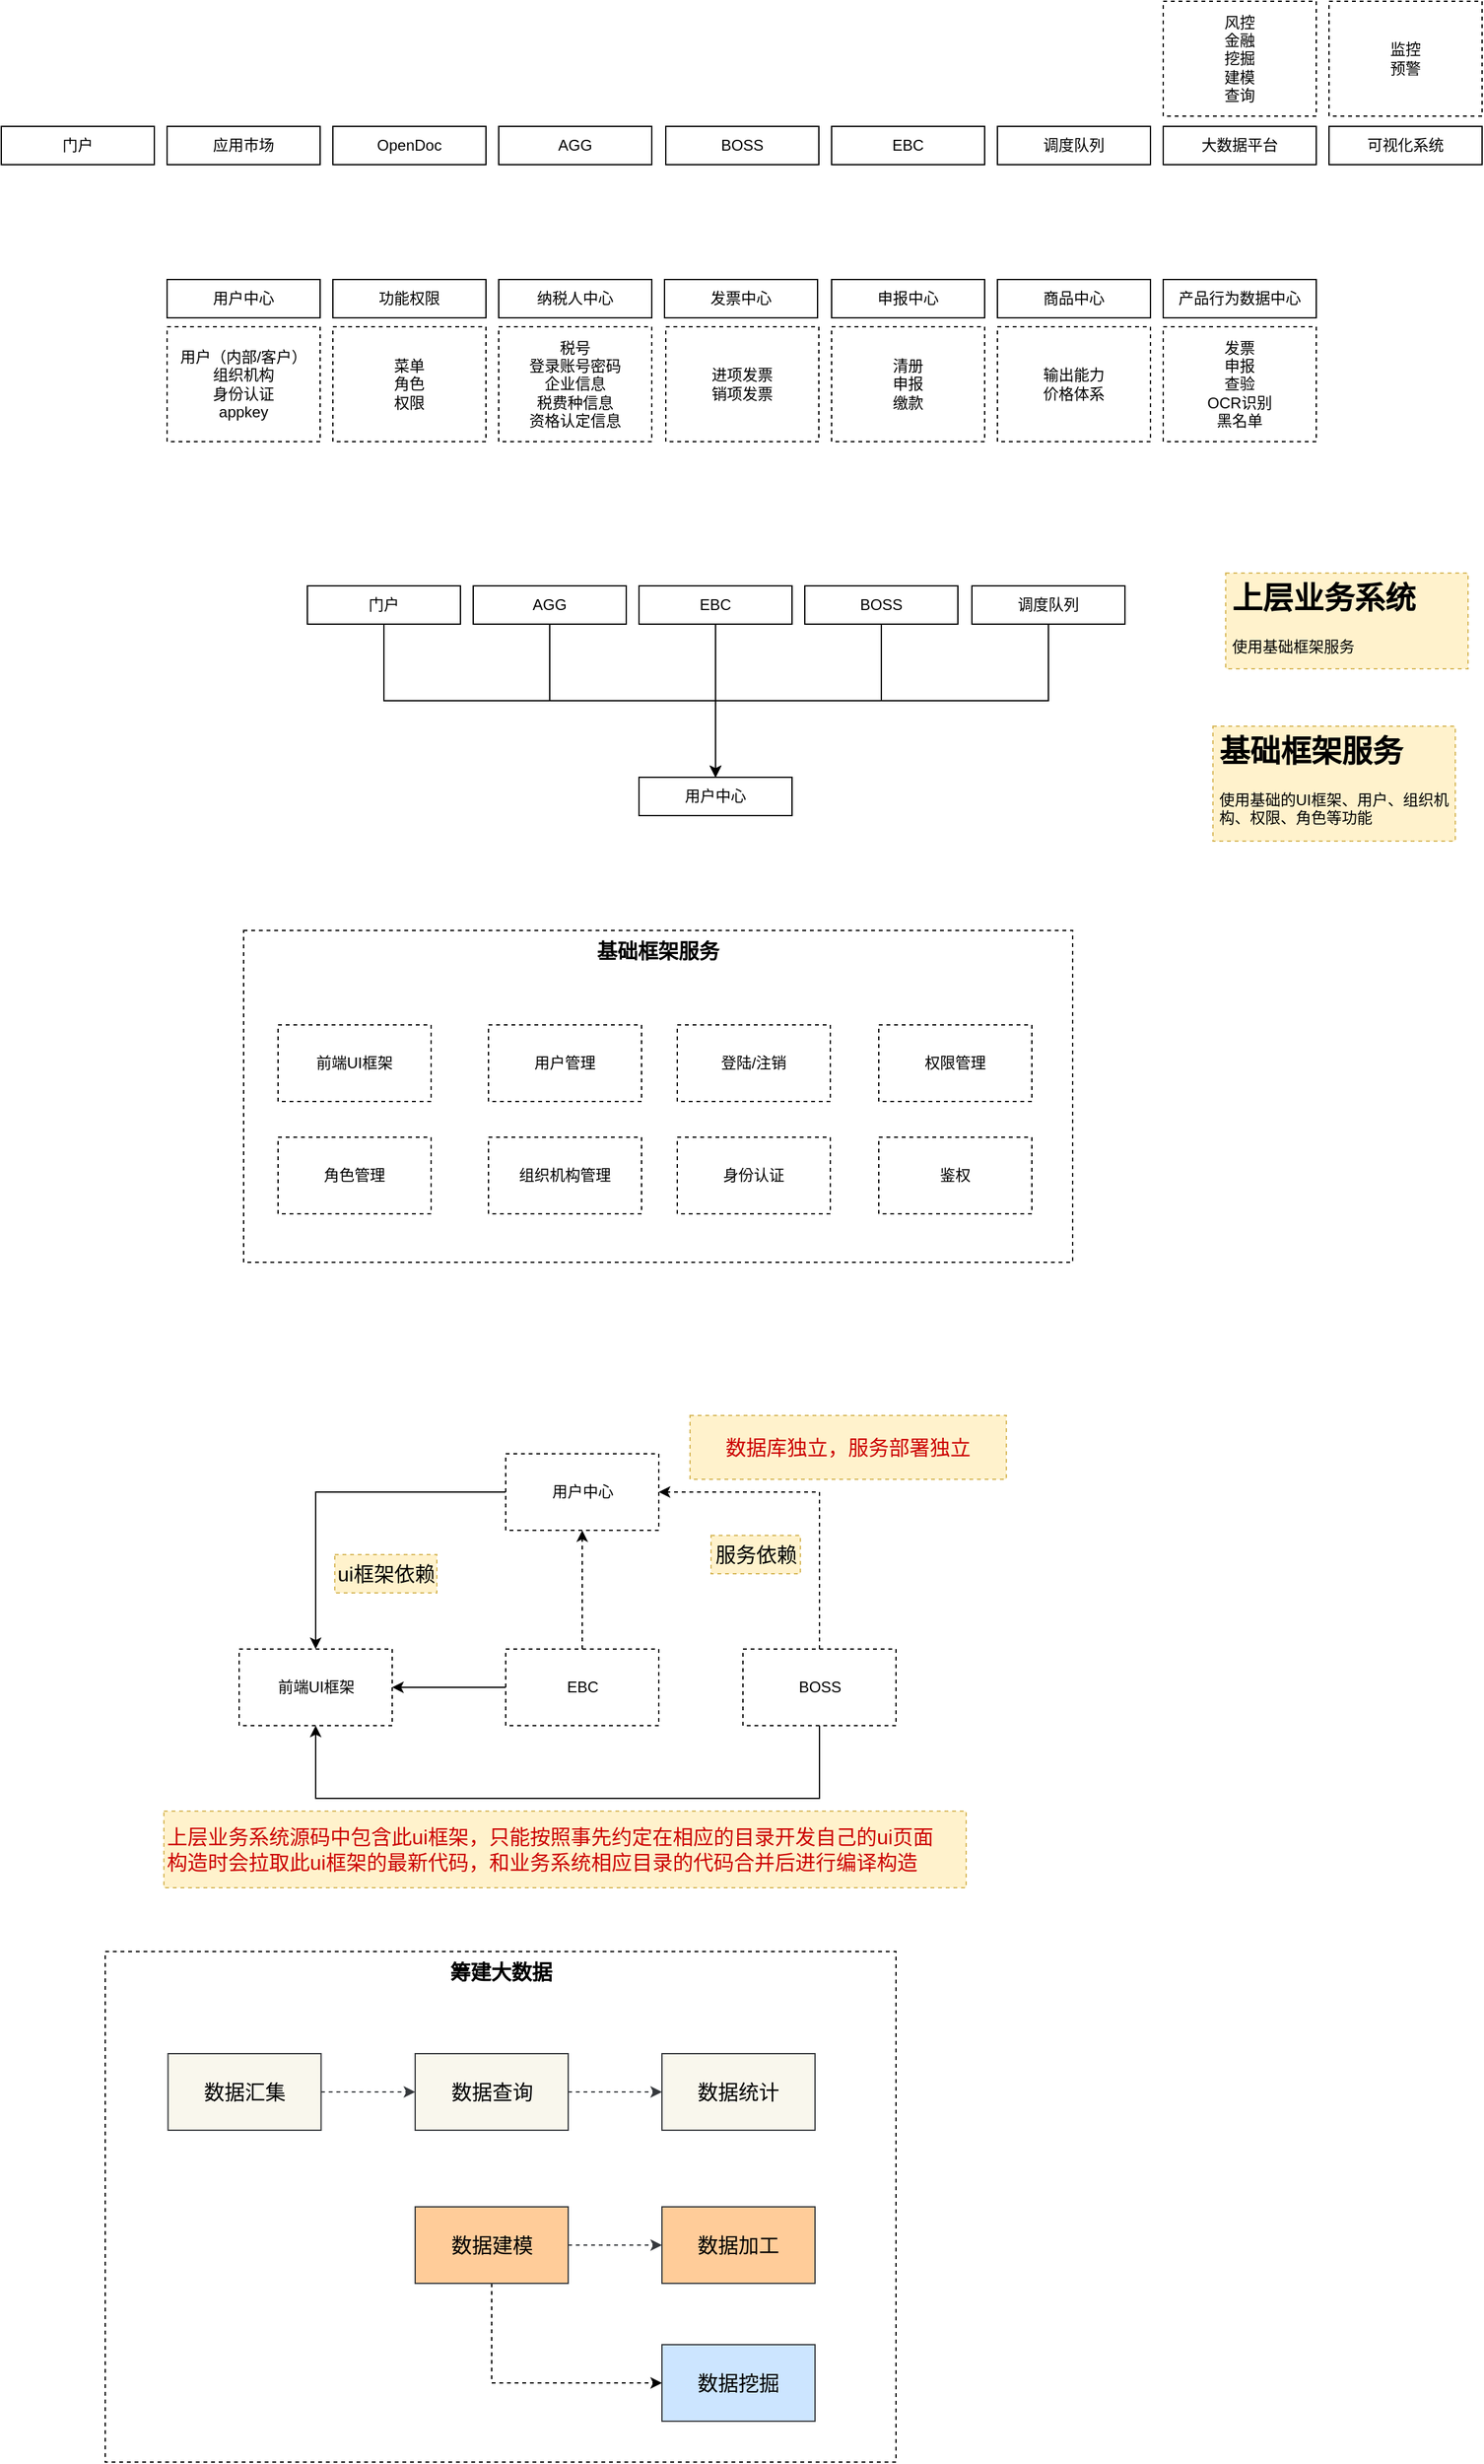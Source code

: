 <mxfile version="16.5.3" type="github">
  <diagram id="OSP3-zvOweL5_SzKogOt" name="第 1 页">
    <mxGraphModel dx="1447" dy="827" grid="1" gridSize="10" guides="1" tooltips="1" connect="1" arrows="1" fold="1" page="1" pageScale="1" pageWidth="827" pageHeight="1169" math="0" shadow="0">
      <root>
        <mxCell id="0" />
        <mxCell id="1" parent="0" />
        <mxCell id="V9ja9C6b1R4F-isLnQs--100" value="&lt;b&gt;筹建大数据&lt;/b&gt;" style="rounded=0;whiteSpace=wrap;html=1;fontSize=16;fontColor=#000000;dashed=1;align=center;verticalAlign=top;" vertex="1" parent="1">
          <mxGeometry x="121.5" y="1560" width="620" height="400" as="geometry" />
        </mxCell>
        <mxCell id="V9ja9C6b1R4F-isLnQs--1" value="门户" style="rounded=0;whiteSpace=wrap;html=1;" vertex="1" parent="1">
          <mxGeometry x="40" y="130" width="120" height="30" as="geometry" />
        </mxCell>
        <mxCell id="V9ja9C6b1R4F-isLnQs--2" value="应用市场" style="rounded=0;whiteSpace=wrap;html=1;" vertex="1" parent="1">
          <mxGeometry x="170" y="130" width="120" height="30" as="geometry" />
        </mxCell>
        <mxCell id="V9ja9C6b1R4F-isLnQs--3" value="OpenDoc" style="rounded=0;whiteSpace=wrap;html=1;" vertex="1" parent="1">
          <mxGeometry x="300" y="130" width="120" height="30" as="geometry" />
        </mxCell>
        <mxCell id="V9ja9C6b1R4F-isLnQs--4" value="AGG" style="rounded=0;whiteSpace=wrap;html=1;" vertex="1" parent="1">
          <mxGeometry x="430" y="130" width="120" height="30" as="geometry" />
        </mxCell>
        <mxCell id="V9ja9C6b1R4F-isLnQs--5" value="可视化系统" style="rounded=0;whiteSpace=wrap;html=1;" vertex="1" parent="1">
          <mxGeometry x="1081" y="130" width="120" height="30" as="geometry" />
        </mxCell>
        <mxCell id="V9ja9C6b1R4F-isLnQs--6" value="BOSS" style="rounded=0;whiteSpace=wrap;html=1;" vertex="1" parent="1">
          <mxGeometry x="561" y="130" width="120" height="30" as="geometry" />
        </mxCell>
        <mxCell id="V9ja9C6b1R4F-isLnQs--7" value="调度队列" style="rounded=0;whiteSpace=wrap;html=1;" vertex="1" parent="1">
          <mxGeometry x="821" y="130" width="120" height="30" as="geometry" />
        </mxCell>
        <mxCell id="V9ja9C6b1R4F-isLnQs--8" value="大数据平台" style="rounded=0;whiteSpace=wrap;html=1;" vertex="1" parent="1">
          <mxGeometry x="951" y="130" width="120" height="30" as="geometry" />
        </mxCell>
        <mxCell id="V9ja9C6b1R4F-isLnQs--9" value="EBC" style="rounded=0;whiteSpace=wrap;html=1;" vertex="1" parent="1">
          <mxGeometry x="691" y="130" width="120" height="30" as="geometry" />
        </mxCell>
        <mxCell id="V9ja9C6b1R4F-isLnQs--13" value="风控&lt;br&gt;金融&lt;br&gt;挖掘&lt;br&gt;建模&lt;br&gt;查询" style="rounded=0;whiteSpace=wrap;html=1;dashed=1;" vertex="1" parent="1">
          <mxGeometry x="951" y="32" width="120" height="90" as="geometry" />
        </mxCell>
        <mxCell id="V9ja9C6b1R4F-isLnQs--14" value="监控&lt;br&gt;预警" style="rounded=0;whiteSpace=wrap;html=1;dashed=1;" vertex="1" parent="1">
          <mxGeometry x="1081" y="32" width="120" height="90" as="geometry" />
        </mxCell>
        <mxCell id="V9ja9C6b1R4F-isLnQs--15" value="用户中心" style="rounded=0;whiteSpace=wrap;html=1;" vertex="1" parent="1">
          <mxGeometry x="170" y="250" width="120" height="30" as="geometry" />
        </mxCell>
        <mxCell id="V9ja9C6b1R4F-isLnQs--16" value="功能权限" style="rounded=0;whiteSpace=wrap;html=1;" vertex="1" parent="1">
          <mxGeometry x="300" y="250" width="120" height="30" as="geometry" />
        </mxCell>
        <mxCell id="V9ja9C6b1R4F-isLnQs--17" value="纳税人中心" style="rounded=0;whiteSpace=wrap;html=1;" vertex="1" parent="1">
          <mxGeometry x="430" y="250" width="120" height="30" as="geometry" />
        </mxCell>
        <mxCell id="V9ja9C6b1R4F-isLnQs--18" value="发票中心" style="rounded=0;whiteSpace=wrap;html=1;" vertex="1" parent="1">
          <mxGeometry x="560" y="250" width="120" height="30" as="geometry" />
        </mxCell>
        <mxCell id="V9ja9C6b1R4F-isLnQs--19" value="申报中心" style="rounded=0;whiteSpace=wrap;html=1;" vertex="1" parent="1">
          <mxGeometry x="691" y="250" width="120" height="30" as="geometry" />
        </mxCell>
        <mxCell id="V9ja9C6b1R4F-isLnQs--20" value="商品中心" style="rounded=0;whiteSpace=wrap;html=1;" vertex="1" parent="1">
          <mxGeometry x="821" y="250" width="120" height="30" as="geometry" />
        </mxCell>
        <mxCell id="V9ja9C6b1R4F-isLnQs--21" value="产品行为数据中心" style="rounded=0;whiteSpace=wrap;html=1;" vertex="1" parent="1">
          <mxGeometry x="951" y="250" width="120" height="30" as="geometry" />
        </mxCell>
        <mxCell id="V9ja9C6b1R4F-isLnQs--22" value="用户（内部/客户）&lt;br&gt;组织机构&lt;br&gt;身份认证&lt;br&gt;appkey" style="rounded=0;whiteSpace=wrap;html=1;dashed=1;" vertex="1" parent="1">
          <mxGeometry x="170" y="287" width="120" height="90" as="geometry" />
        </mxCell>
        <mxCell id="V9ja9C6b1R4F-isLnQs--23" value="菜单&lt;br&gt;角色&lt;br&gt;权限" style="rounded=0;whiteSpace=wrap;html=1;dashed=1;" vertex="1" parent="1">
          <mxGeometry x="300" y="287" width="120" height="90" as="geometry" />
        </mxCell>
        <mxCell id="V9ja9C6b1R4F-isLnQs--24" value="税号&lt;br&gt;登录账号密码&lt;br&gt;企业信息&lt;br&gt;税费种信息&lt;br&gt;资格认定信息" style="rounded=0;whiteSpace=wrap;html=1;dashed=1;" vertex="1" parent="1">
          <mxGeometry x="430" y="287" width="120" height="90" as="geometry" />
        </mxCell>
        <mxCell id="V9ja9C6b1R4F-isLnQs--25" value="进项发票&lt;br&gt;销项发票" style="rounded=0;whiteSpace=wrap;html=1;dashed=1;" vertex="1" parent="1">
          <mxGeometry x="561" y="287" width="120" height="90" as="geometry" />
        </mxCell>
        <mxCell id="V9ja9C6b1R4F-isLnQs--26" value="清册&lt;br&gt;申报&lt;br&gt;缴款" style="rounded=0;whiteSpace=wrap;html=1;dashed=1;" vertex="1" parent="1">
          <mxGeometry x="691" y="287" width="120" height="90" as="geometry" />
        </mxCell>
        <mxCell id="V9ja9C6b1R4F-isLnQs--27" value="输出能力&lt;br&gt;价格体系" style="rounded=0;whiteSpace=wrap;html=1;dashed=1;" vertex="1" parent="1">
          <mxGeometry x="821" y="287" width="120" height="90" as="geometry" />
        </mxCell>
        <mxCell id="V9ja9C6b1R4F-isLnQs--28" value="发票&lt;br&gt;申报&lt;br&gt;查验&lt;br&gt;OCR识别&lt;br&gt;黑名单" style="rounded=0;whiteSpace=wrap;html=1;dashed=1;" vertex="1" parent="1">
          <mxGeometry x="951" y="287" width="120" height="90" as="geometry" />
        </mxCell>
        <mxCell id="V9ja9C6b1R4F-isLnQs--39" style="edgeStyle=orthogonalEdgeStyle;rounded=0;orthogonalLoop=1;jettySize=auto;html=1;exitX=0.5;exitY=1;exitDx=0;exitDy=0;entryX=0.5;entryY=0;entryDx=0;entryDy=0;" edge="1" parent="1" source="V9ja9C6b1R4F-isLnQs--29" target="V9ja9C6b1R4F-isLnQs--36">
          <mxGeometry relative="1" as="geometry">
            <mxPoint x="460" y="640" as="targetPoint" />
          </mxGeometry>
        </mxCell>
        <mxCell id="V9ja9C6b1R4F-isLnQs--29" value="门户" style="rounded=0;whiteSpace=wrap;html=1;" vertex="1" parent="1">
          <mxGeometry x="280" y="490" width="120" height="30" as="geometry" />
        </mxCell>
        <mxCell id="V9ja9C6b1R4F-isLnQs--30" value="AGG" style="rounded=0;whiteSpace=wrap;html=1;" vertex="1" parent="1">
          <mxGeometry x="410" y="490" width="120" height="30" as="geometry" />
        </mxCell>
        <mxCell id="V9ja9C6b1R4F-isLnQs--31" value="EBC" style="rounded=0;whiteSpace=wrap;html=1;" vertex="1" parent="1">
          <mxGeometry x="540" y="490" width="120" height="30" as="geometry" />
        </mxCell>
        <mxCell id="V9ja9C6b1R4F-isLnQs--32" value="BOSS" style="rounded=0;whiteSpace=wrap;html=1;" vertex="1" parent="1">
          <mxGeometry x="670" y="490" width="120" height="30" as="geometry" />
        </mxCell>
        <mxCell id="V9ja9C6b1R4F-isLnQs--33" value="调度队列" style="rounded=0;whiteSpace=wrap;html=1;" vertex="1" parent="1">
          <mxGeometry x="801" y="490" width="120" height="30" as="geometry" />
        </mxCell>
        <mxCell id="V9ja9C6b1R4F-isLnQs--36" value="用户中心" style="rounded=0;whiteSpace=wrap;html=1;" vertex="1" parent="1">
          <mxGeometry x="540" y="640" width="120" height="30" as="geometry" />
        </mxCell>
        <mxCell id="V9ja9C6b1R4F-isLnQs--40" style="edgeStyle=orthogonalEdgeStyle;rounded=0;orthogonalLoop=1;jettySize=auto;html=1;entryX=0.5;entryY=0;entryDx=0;entryDy=0;exitX=0.5;exitY=1;exitDx=0;exitDy=0;" edge="1" parent="1" source="V9ja9C6b1R4F-isLnQs--30" target="V9ja9C6b1R4F-isLnQs--36">
          <mxGeometry relative="1" as="geometry">
            <mxPoint x="630" y="620" as="targetPoint" />
            <mxPoint x="440" y="530" as="sourcePoint" />
          </mxGeometry>
        </mxCell>
        <mxCell id="V9ja9C6b1R4F-isLnQs--41" style="edgeStyle=orthogonalEdgeStyle;rounded=0;orthogonalLoop=1;jettySize=auto;html=1;exitX=0.5;exitY=1;exitDx=0;exitDy=0;entryX=0.5;entryY=0;entryDx=0;entryDy=0;" edge="1" parent="1" source="V9ja9C6b1R4F-isLnQs--33" target="V9ja9C6b1R4F-isLnQs--36">
          <mxGeometry relative="1" as="geometry">
            <mxPoint x="620" y="610" as="targetPoint" />
            <mxPoint x="530.94" y="690" as="sourcePoint" />
          </mxGeometry>
        </mxCell>
        <mxCell id="V9ja9C6b1R4F-isLnQs--42" style="edgeStyle=orthogonalEdgeStyle;rounded=0;orthogonalLoop=1;jettySize=auto;html=1;exitX=0.5;exitY=1;exitDx=0;exitDy=0;entryX=0.5;entryY=0;entryDx=0;entryDy=0;" edge="1" parent="1" source="V9ja9C6b1R4F-isLnQs--31" target="V9ja9C6b1R4F-isLnQs--36">
          <mxGeometry relative="1" as="geometry">
            <mxPoint x="1081" y="640" as="targetPoint" />
            <mxPoint x="801" y="550" as="sourcePoint" />
          </mxGeometry>
        </mxCell>
        <mxCell id="V9ja9C6b1R4F-isLnQs--44" style="edgeStyle=orthogonalEdgeStyle;rounded=0;orthogonalLoop=1;jettySize=auto;html=1;exitX=0.5;exitY=1;exitDx=0;exitDy=0;entryX=0.5;entryY=0;entryDx=0;entryDy=0;" edge="1" parent="1" source="V9ja9C6b1R4F-isLnQs--32" target="V9ja9C6b1R4F-isLnQs--36">
          <mxGeometry relative="1" as="geometry">
            <mxPoint x="620" y="610" as="targetPoint" />
            <mxPoint x="691" y="610" as="sourcePoint" />
          </mxGeometry>
        </mxCell>
        <mxCell id="V9ja9C6b1R4F-isLnQs--46" value="&lt;h1&gt;上层业务系统&lt;/h1&gt;&lt;div&gt;使用基础框架服务&lt;/div&gt;" style="text;html=1;strokeColor=#d6b656;fillColor=#fff2cc;spacing=5;spacingTop=-20;whiteSpace=wrap;overflow=hidden;rounded=0;dashed=1;" vertex="1" parent="1">
          <mxGeometry x="1000" y="480" width="190" height="75" as="geometry" />
        </mxCell>
        <mxCell id="V9ja9C6b1R4F-isLnQs--47" value="&lt;h1&gt;基础框架服务&lt;/h1&gt;&lt;div&gt;使用基础的UI框架、用户、组织机构、权限、角色等功能&lt;/div&gt;" style="text;html=1;strokeColor=#d6b656;fillColor=#fff2cc;spacing=5;spacingTop=-20;whiteSpace=wrap;overflow=hidden;rounded=0;dashed=1;" vertex="1" parent="1">
          <mxGeometry x="990" y="600" width="190" height="90" as="geometry" />
        </mxCell>
        <mxCell id="V9ja9C6b1R4F-isLnQs--48" value="&lt;font style=&quot;font-size: 16px&quot;&gt;基础框架服务&lt;/font&gt;" style="whiteSpace=wrap;html=1;dashed=1;verticalAlign=top;fontStyle=1" vertex="1" parent="1">
          <mxGeometry x="230" y="760" width="650" height="260" as="geometry" />
        </mxCell>
        <mxCell id="V9ja9C6b1R4F-isLnQs--49" value="前端UI框架" style="rounded=0;whiteSpace=wrap;html=1;dashed=1;" vertex="1" parent="1">
          <mxGeometry x="257" y="834" width="120" height="60" as="geometry" />
        </mxCell>
        <mxCell id="V9ja9C6b1R4F-isLnQs--50" value="用户管理" style="rounded=0;whiteSpace=wrap;html=1;dashed=1;" vertex="1" parent="1">
          <mxGeometry x="422" y="834" width="120" height="60" as="geometry" />
        </mxCell>
        <mxCell id="V9ja9C6b1R4F-isLnQs--51" value="组织机构管理" style="rounded=0;whiteSpace=wrap;html=1;dashed=1;" vertex="1" parent="1">
          <mxGeometry x="422" y="922" width="120" height="60" as="geometry" />
        </mxCell>
        <mxCell id="V9ja9C6b1R4F-isLnQs--52" value="登陆/注销" style="rounded=0;whiteSpace=wrap;html=1;dashed=1;" vertex="1" parent="1">
          <mxGeometry x="570" y="834" width="120" height="60" as="geometry" />
        </mxCell>
        <mxCell id="V9ja9C6b1R4F-isLnQs--53" value="角色管理" style="rounded=0;whiteSpace=wrap;html=1;dashed=1;" vertex="1" parent="1">
          <mxGeometry x="257" y="922" width="120" height="60" as="geometry" />
        </mxCell>
        <mxCell id="V9ja9C6b1R4F-isLnQs--54" value="权限管理" style="rounded=0;whiteSpace=wrap;html=1;dashed=1;" vertex="1" parent="1">
          <mxGeometry x="728" y="834" width="120" height="60" as="geometry" />
        </mxCell>
        <mxCell id="V9ja9C6b1R4F-isLnQs--67" value="身份认证" style="rounded=0;whiteSpace=wrap;html=1;dashed=1;" vertex="1" parent="1">
          <mxGeometry x="570" y="922" width="120" height="60" as="geometry" />
        </mxCell>
        <mxCell id="V9ja9C6b1R4F-isLnQs--68" value="鉴权" style="rounded=0;whiteSpace=wrap;html=1;dashed=1;" vertex="1" parent="1">
          <mxGeometry x="728" y="922" width="120" height="60" as="geometry" />
        </mxCell>
        <mxCell id="V9ja9C6b1R4F-isLnQs--73" style="edgeStyle=orthogonalEdgeStyle;rounded=0;orthogonalLoop=1;jettySize=auto;html=1;exitX=0;exitY=0.5;exitDx=0;exitDy=0;fontSize=16;entryX=1;entryY=0.5;entryDx=0;entryDy=0;" edge="1" parent="1" source="V9ja9C6b1R4F-isLnQs--70" target="V9ja9C6b1R4F-isLnQs--69">
          <mxGeometry relative="1" as="geometry">
            <mxPoint x="355.5" y="1387" as="targetPoint" />
          </mxGeometry>
        </mxCell>
        <mxCell id="V9ja9C6b1R4F-isLnQs--69" value="前端UI框架" style="rounded=0;whiteSpace=wrap;html=1;dashed=1;" vertex="1" parent="1">
          <mxGeometry x="226.5" y="1323" width="120" height="60" as="geometry" />
        </mxCell>
        <mxCell id="V9ja9C6b1R4F-isLnQs--70" value="EBC" style="rounded=0;whiteSpace=wrap;html=1;dashed=1;" vertex="1" parent="1">
          <mxGeometry x="435.5" y="1323" width="120" height="60" as="geometry" />
        </mxCell>
        <mxCell id="V9ja9C6b1R4F-isLnQs--71" value="用户中心" style="rounded=0;whiteSpace=wrap;html=1;dashed=1;" vertex="1" parent="1">
          <mxGeometry x="435.5" y="1170" width="120" height="60" as="geometry" />
        </mxCell>
        <mxCell id="V9ja9C6b1R4F-isLnQs--72" value="BOSS" style="rounded=0;whiteSpace=wrap;html=1;dashed=1;" vertex="1" parent="1">
          <mxGeometry x="621.5" y="1323" width="120" height="60" as="geometry" />
        </mxCell>
        <mxCell id="V9ja9C6b1R4F-isLnQs--74" style="edgeStyle=orthogonalEdgeStyle;rounded=0;orthogonalLoop=1;jettySize=auto;html=1;exitX=0.5;exitY=1;exitDx=0;exitDy=0;fontSize=16;entryX=0.5;entryY=1;entryDx=0;entryDy=0;" edge="1" parent="1" source="V9ja9C6b1R4F-isLnQs--72" target="V9ja9C6b1R4F-isLnQs--69">
          <mxGeometry relative="1" as="geometry">
            <mxPoint x="445.5" y="1536" as="targetPoint" />
            <mxPoint x="584.5" y="1446" as="sourcePoint" />
            <Array as="points">
              <mxPoint x="681.5" y="1440" />
              <mxPoint x="286.5" y="1440" />
            </Array>
          </mxGeometry>
        </mxCell>
        <mxCell id="V9ja9C6b1R4F-isLnQs--76" style="edgeStyle=orthogonalEdgeStyle;rounded=0;orthogonalLoop=1;jettySize=auto;html=1;exitX=0;exitY=0.5;exitDx=0;exitDy=0;fontSize=16;entryX=0.5;entryY=0;entryDx=0;entryDy=0;" edge="1" parent="1" source="V9ja9C6b1R4F-isLnQs--71" target="V9ja9C6b1R4F-isLnQs--69">
          <mxGeometry relative="1" as="geometry">
            <mxPoint x="256.5" y="1367" as="targetPoint" />
            <mxPoint x="395.5" y="1488" as="sourcePoint" />
            <Array as="points">
              <mxPoint x="286.5" y="1200" />
            </Array>
          </mxGeometry>
        </mxCell>
        <mxCell id="V9ja9C6b1R4F-isLnQs--77" style="edgeStyle=orthogonalEdgeStyle;rounded=0;orthogonalLoop=1;jettySize=auto;html=1;exitX=0.5;exitY=0;exitDx=0;exitDy=0;fontSize=16;entryX=1;entryY=0.5;entryDx=0;entryDy=0;dashed=1;" edge="1" parent="1" source="V9ja9C6b1R4F-isLnQs--72" target="V9ja9C6b1R4F-isLnQs--71">
          <mxGeometry relative="1" as="geometry">
            <mxPoint x="665.5" y="1488" as="targetPoint" />
            <mxPoint x="824.5" y="1408" as="sourcePoint" />
          </mxGeometry>
        </mxCell>
        <mxCell id="V9ja9C6b1R4F-isLnQs--79" style="edgeStyle=orthogonalEdgeStyle;rounded=0;orthogonalLoop=1;jettySize=auto;html=1;exitX=0.5;exitY=0;exitDx=0;exitDy=0;fontSize=16;entryX=0.5;entryY=1;entryDx=0;entryDy=0;dashed=1;" edge="1" parent="1" source="V9ja9C6b1R4F-isLnQs--70" target="V9ja9C6b1R4F-isLnQs--71">
          <mxGeometry relative="1" as="geometry">
            <mxPoint x="376.5" y="1283" as="targetPoint" />
            <mxPoint x="476.5" y="1410" as="sourcePoint" />
          </mxGeometry>
        </mxCell>
        <mxCell id="V9ja9C6b1R4F-isLnQs--82" value="服务依赖" style="text;html=1;strokeColor=#d6b656;fillColor=#fff2cc;align=center;verticalAlign=middle;whiteSpace=wrap;rounded=0;dashed=1;fontSize=16;" vertex="1" parent="1">
          <mxGeometry x="596.5" y="1234" width="70" height="30" as="geometry" />
        </mxCell>
        <mxCell id="V9ja9C6b1R4F-isLnQs--83" value="ui框架依赖" style="text;html=1;strokeColor=#d6b656;fillColor=#fff2cc;align=center;verticalAlign=middle;whiteSpace=wrap;rounded=0;dashed=1;fontSize=16;" vertex="1" parent="1">
          <mxGeometry x="301.5" y="1249" width="80" height="30" as="geometry" />
        </mxCell>
        <mxCell id="V9ja9C6b1R4F-isLnQs--84" value="&lt;font&gt;数据库独立，服务部署独立&lt;/font&gt;" style="text;html=1;strokeColor=#d6b656;fillColor=#fff2cc;align=center;verticalAlign=middle;whiteSpace=wrap;rounded=0;dashed=1;fontSize=16;fontColor=#CC0000;" vertex="1" parent="1">
          <mxGeometry x="580" y="1140" width="248" height="50" as="geometry" />
        </mxCell>
        <mxCell id="V9ja9C6b1R4F-isLnQs--85" value="上层业务系统源码中包含此ui框架，只能按照事先约定在相应的目录开发自己的ui页面&lt;br&gt;构造时会拉取此ui框架的最新代码，和业务系统相应目录的代码合并后进行编译构造" style="text;html=1;strokeColor=#d6b656;fillColor=#fff2cc;align=left;verticalAlign=middle;whiteSpace=wrap;rounded=0;dashed=1;fontSize=16;fontColor=#CC0000;" vertex="1" parent="1">
          <mxGeometry x="167.5" y="1450" width="629" height="60" as="geometry" />
        </mxCell>
        <mxCell id="V9ja9C6b1R4F-isLnQs--95" value="" style="edgeStyle=orthogonalEdgeStyle;rounded=0;orthogonalLoop=1;jettySize=auto;html=1;dashed=1;fontSize=16;fontColor=#000000;fillColor=#f9f7ed;strokeColor=#36393d;" edge="1" parent="1" source="V9ja9C6b1R4F-isLnQs--86" target="V9ja9C6b1R4F-isLnQs--87">
          <mxGeometry relative="1" as="geometry" />
        </mxCell>
        <mxCell id="V9ja9C6b1R4F-isLnQs--86" value="&lt;font color=&quot;#000000&quot;&gt;数据汇集&lt;/font&gt;" style="rounded=0;whiteSpace=wrap;html=1;fontSize=16;fillColor=#f9f7ed;strokeColor=#36393d;" vertex="1" parent="1">
          <mxGeometry x="170.75" y="1640" width="120" height="60" as="geometry" />
        </mxCell>
        <mxCell id="V9ja9C6b1R4F-isLnQs--96" value="" style="edgeStyle=orthogonalEdgeStyle;rounded=0;orthogonalLoop=1;jettySize=auto;html=1;dashed=1;fontSize=16;fontColor=#000000;fillColor=#f9f7ed;strokeColor=#36393d;" edge="1" parent="1" source="V9ja9C6b1R4F-isLnQs--87" target="V9ja9C6b1R4F-isLnQs--88">
          <mxGeometry relative="1" as="geometry" />
        </mxCell>
        <mxCell id="V9ja9C6b1R4F-isLnQs--87" value="&lt;font color=&quot;#000000&quot;&gt;数据查询&lt;/font&gt;" style="rounded=0;whiteSpace=wrap;html=1;fontSize=16;fillColor=#f9f7ed;strokeColor=#36393d;" vertex="1" parent="1">
          <mxGeometry x="364.5" y="1640" width="120" height="60" as="geometry" />
        </mxCell>
        <mxCell id="V9ja9C6b1R4F-isLnQs--88" value="&lt;font color=&quot;#000000&quot;&gt;数据统计&lt;/font&gt;" style="rounded=0;whiteSpace=wrap;html=1;fontSize=16;fillColor=#f9f7ed;strokeColor=#36393d;" vertex="1" parent="1">
          <mxGeometry x="558" y="1640" width="120" height="60" as="geometry" />
        </mxCell>
        <mxCell id="V9ja9C6b1R4F-isLnQs--97" value="" style="edgeStyle=orthogonalEdgeStyle;rounded=0;orthogonalLoop=1;jettySize=auto;html=1;dashed=1;fontSize=16;fontColor=#000000;fillColor=#ffcc99;strokeColor=#36393d;" edge="1" parent="1" source="V9ja9C6b1R4F-isLnQs--89" target="V9ja9C6b1R4F-isLnQs--90">
          <mxGeometry relative="1" as="geometry" />
        </mxCell>
        <mxCell id="V9ja9C6b1R4F-isLnQs--99" value="" style="edgeStyle=orthogonalEdgeStyle;rounded=0;orthogonalLoop=1;jettySize=auto;html=1;dashed=1;fontSize=16;fontColor=#000000;entryX=0;entryY=0.5;entryDx=0;entryDy=0;exitX=0.5;exitY=1;exitDx=0;exitDy=0;" edge="1" parent="1" source="V9ja9C6b1R4F-isLnQs--89" target="V9ja9C6b1R4F-isLnQs--91">
          <mxGeometry relative="1" as="geometry">
            <mxPoint x="424.5" y="1940" as="targetPoint" />
          </mxGeometry>
        </mxCell>
        <mxCell id="V9ja9C6b1R4F-isLnQs--89" value="&lt;font color=&quot;#000000&quot;&gt;数据建模&lt;/font&gt;" style="rounded=0;whiteSpace=wrap;html=1;fontSize=16;fillColor=#ffcc99;strokeColor=#36393d;" vertex="1" parent="1">
          <mxGeometry x="364.5" y="1760" width="120" height="60" as="geometry" />
        </mxCell>
        <mxCell id="V9ja9C6b1R4F-isLnQs--90" value="&lt;font color=&quot;#000000&quot;&gt;数据加工&lt;/font&gt;" style="rounded=0;whiteSpace=wrap;html=1;fontSize=16;fillColor=#ffcc99;strokeColor=#36393d;" vertex="1" parent="1">
          <mxGeometry x="558" y="1760" width="120" height="60" as="geometry" />
        </mxCell>
        <mxCell id="V9ja9C6b1R4F-isLnQs--91" value="&lt;font color=&quot;#000000&quot;&gt;数据挖掘&lt;/font&gt;" style="rounded=0;whiteSpace=wrap;html=1;fontSize=16;fillColor=#cce5ff;strokeColor=#36393d;" vertex="1" parent="1">
          <mxGeometry x="558" y="1868" width="120" height="60" as="geometry" />
        </mxCell>
      </root>
    </mxGraphModel>
  </diagram>
</mxfile>
